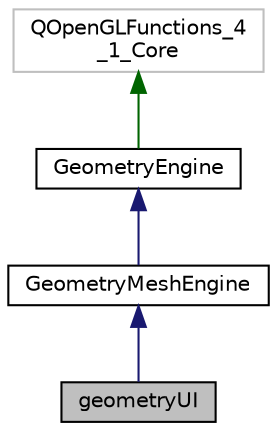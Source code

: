 digraph "geometryUI"
{
 // LATEX_PDF_SIZE
  edge [fontname="Helvetica",fontsize="10",labelfontname="Helvetica",labelfontsize="10"];
  node [fontname="Helvetica",fontsize="10",shape=record];
  Node1 [label="geometryUI",height=0.2,width=0.4,color="black", fillcolor="grey75", style="filled", fontcolor="black",tooltip="la classe geometryUI gère les maillage de type BillBoard"];
  Node2 -> Node1 [dir="back",color="midnightblue",fontsize="10",style="solid",fontname="Helvetica"];
  Node2 [label="GeometryMeshEngine",height=0.2,width=0.4,color="black", fillcolor="white", style="filled",URL="$class_geometry_mesh_engine.html",tooltip="la classe GeometryMeshEngine effectue toute les actions en rapport aux maillage importer"];
  Node3 -> Node2 [dir="back",color="midnightblue",fontsize="10",style="solid",fontname="Helvetica"];
  Node3 [label="GeometryEngine",height=0.2,width=0.4,color="black", fillcolor="white", style="filled",URL="$class_geometry_engine.html",tooltip="la classe GeometryEngine effectue toute les actions en rapport aux maillage"];
  Node4 -> Node3 [dir="back",color="darkgreen",fontsize="10",style="solid",fontname="Helvetica"];
  Node4 [label="QOpenGLFunctions_4\l_1_Core",height=0.2,width=0.4,color="grey75", fillcolor="white", style="filled",tooltip=" "];
}
